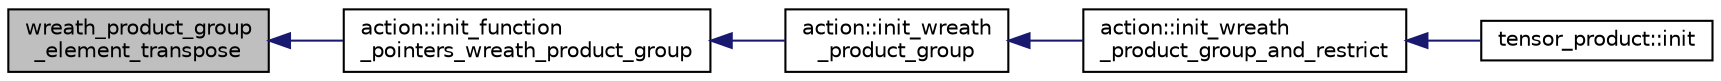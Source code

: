 digraph "wreath_product_group_element_transpose"
{
  edge [fontname="Helvetica",fontsize="10",labelfontname="Helvetica",labelfontsize="10"];
  node [fontname="Helvetica",fontsize="10",shape=record];
  rankdir="LR";
  Node9520 [label="wreath_product_group\l_element_transpose",height=0.2,width=0.4,color="black", fillcolor="grey75", style="filled", fontcolor="black"];
  Node9520 -> Node9521 [dir="back",color="midnightblue",fontsize="10",style="solid",fontname="Helvetica"];
  Node9521 [label="action::init_function\l_pointers_wreath_product_group",height=0.2,width=0.4,color="black", fillcolor="white", style="filled",URL="$d2/d86/classaction.html#a149d3bdc89556d74a4a20597f0cccdc0"];
  Node9521 -> Node9522 [dir="back",color="midnightblue",fontsize="10",style="solid",fontname="Helvetica"];
  Node9522 [label="action::init_wreath\l_product_group",height=0.2,width=0.4,color="black", fillcolor="white", style="filled",URL="$d2/d86/classaction.html#a29d8425b266eff98677406f084ee3f86"];
  Node9522 -> Node9523 [dir="back",color="midnightblue",fontsize="10",style="solid",fontname="Helvetica"];
  Node9523 [label="action::init_wreath\l_product_group_and_restrict",height=0.2,width=0.4,color="black", fillcolor="white", style="filled",URL="$d2/d86/classaction.html#a5ea78557093c987967e7b8162fabbf72"];
  Node9523 -> Node9524 [dir="back",color="midnightblue",fontsize="10",style="solid",fontname="Helvetica"];
  Node9524 [label="tensor_product::init",height=0.2,width=0.4,color="black", fillcolor="white", style="filled",URL="$dd/d3e/classtensor__product.html#a2a8ac905e80dd9bb7339c9506c3521d3"];
}
